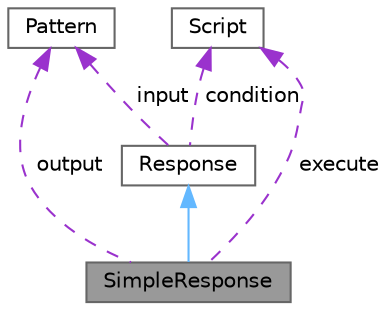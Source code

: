 digraph "SimpleResponse"
{
 // LATEX_PDF_SIZE
  bgcolor="transparent";
  edge [fontname=Helvetica,fontsize=10,labelfontname=Helvetica,labelfontsize=10];
  node [fontname=Helvetica,fontsize=10,shape=box,height=0.2,width=0.4];
  Node1 [label="SimpleResponse",height=0.2,width=0.4,color="gray40", fillcolor="grey60", style="filled", fontcolor="black",tooltip="Response of single evaluation."];
  Node2 -> Node1 [dir="back",color="steelblue1",style="solid"];
  Node2 [label="Response",height=0.2,width=0.4,color="gray40", fillcolor="white", style="filled",URL="$classcom_1_1github_1_1miguelmj_1_1Response.html",tooltip="Base class for responses."];
  Node3 -> Node2 [dir="back",color="darkorchid3",style="dashed",label=" input" ];
  Node3 [label="Pattern",height=0.2,width=0.4,color="gray40", fillcolor="white", style="filled",URL="$classcom_1_1github_1_1miguelmj_1_1Pattern.html",tooltip="Input matcher and output generator."];
  Node4 -> Node2 [dir="back",color="darkorchid3",style="dashed",label=" condition" ];
  Node4 [label="Script",height=0.2,width=0.4,color="gray40", fillcolor="white", style="filled",URL="$classcom_1_1github_1_1miguelmj_1_1Script.html",tooltip="Python script that can be executed or evaluated as a condition."];
  Node3 -> Node1 [dir="back",color="darkorchid3",style="dashed",label=" output" ];
  Node4 -> Node1 [dir="back",color="darkorchid3",style="dashed",label=" execute" ];
}
